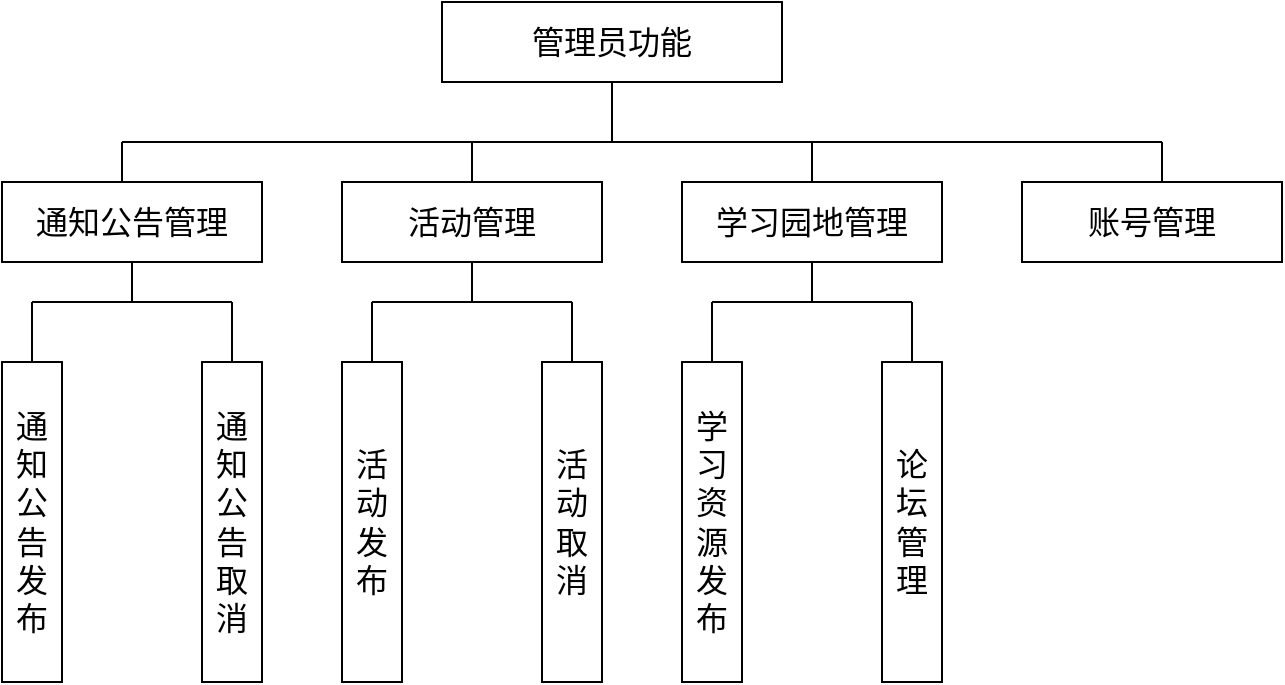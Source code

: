 <mxfile version="24.8.9">
  <diagram name="第 1 页" id="ibw0nRt0EJ_9nmziqFBH">
    <mxGraphModel dx="1007" dy="608" grid="1" gridSize="10" guides="1" tooltips="1" connect="1" arrows="1" fold="1" page="1" pageScale="1" pageWidth="827" pageHeight="1169" math="0" shadow="0">
      <root>
        <mxCell id="0" />
        <mxCell id="1" parent="0" />
        <mxCell id="CVnWLIAY--IGd7sSwKak-1" value="&lt;font style=&quot;font-size: 16px;&quot;&gt;管理员功能&lt;br&gt;&lt;/font&gt;" style="rounded=0;whiteSpace=wrap;html=1;" vertex="1" parent="1">
          <mxGeometry x="220" y="30" width="170" height="40" as="geometry" />
        </mxCell>
        <mxCell id="CVnWLIAY--IGd7sSwKak-2" value="&lt;font style=&quot;font-size: 16px;&quot;&gt;通知公告发布&lt;/font&gt;" style="rounded=0;whiteSpace=wrap;html=1;" vertex="1" parent="1">
          <mxGeometry y="210" width="30" height="160" as="geometry" />
        </mxCell>
        <mxCell id="CVnWLIAY--IGd7sSwKak-3" value="&lt;font style=&quot;font-size: 16px;&quot;&gt;活动发布&lt;/font&gt;" style="rounded=0;whiteSpace=wrap;html=1;" vertex="1" parent="1">
          <mxGeometry x="170" y="210" width="30" height="160" as="geometry" />
        </mxCell>
        <mxCell id="CVnWLIAY--IGd7sSwKak-4" value="&lt;font style=&quot;font-size: 16px;&quot;&gt;学习资源发布&lt;/font&gt;" style="rounded=0;whiteSpace=wrap;html=1;" vertex="1" parent="1">
          <mxGeometry x="340" y="210" width="30" height="160" as="geometry" />
        </mxCell>
        <mxCell id="CVnWLIAY--IGd7sSwKak-6" value="&lt;font style=&quot;font-size: 16px;&quot;&gt;通知公告管理&lt;/font&gt;" style="rounded=0;whiteSpace=wrap;html=1;" vertex="1" parent="1">
          <mxGeometry y="120" width="130" height="40" as="geometry" />
        </mxCell>
        <mxCell id="CVnWLIAY--IGd7sSwKak-7" value="&lt;font style=&quot;font-size: 16px;&quot;&gt;活动管理&lt;br&gt;&lt;/font&gt;" style="rounded=0;whiteSpace=wrap;html=1;" vertex="1" parent="1">
          <mxGeometry x="170" y="120" width="130" height="40" as="geometry" />
        </mxCell>
        <mxCell id="CVnWLIAY--IGd7sSwKak-8" value="&lt;font style=&quot;font-size: 16px;&quot;&gt;学习园地管理&lt;/font&gt;" style="rounded=0;whiteSpace=wrap;html=1;" vertex="1" parent="1">
          <mxGeometry x="340" y="120" width="130" height="40" as="geometry" />
        </mxCell>
        <mxCell id="CVnWLIAY--IGd7sSwKak-9" value="&lt;font style=&quot;font-size: 16px;&quot;&gt;账号管理&lt;/font&gt;" style="rounded=0;whiteSpace=wrap;html=1;" vertex="1" parent="1">
          <mxGeometry x="510" y="120" width="130" height="40" as="geometry" />
        </mxCell>
        <mxCell id="CVnWLIAY--IGd7sSwKak-10" value="&lt;font style=&quot;font-size: 16px;&quot;&gt;活动取消&lt;/font&gt;" style="rounded=0;whiteSpace=wrap;html=1;" vertex="1" parent="1">
          <mxGeometry x="270" y="210" width="30" height="160" as="geometry" />
        </mxCell>
        <mxCell id="CVnWLIAY--IGd7sSwKak-13" value="" style="endArrow=none;html=1;rounded=0;entryX=0.5;entryY=1;entryDx=0;entryDy=0;" edge="1" parent="1" target="CVnWLIAY--IGd7sSwKak-1">
          <mxGeometry width="50" height="50" relative="1" as="geometry">
            <mxPoint x="305" y="100" as="sourcePoint" />
            <mxPoint x="300" y="90" as="targetPoint" />
          </mxGeometry>
        </mxCell>
        <mxCell id="CVnWLIAY--IGd7sSwKak-14" value="" style="endArrow=none;html=1;rounded=0;" edge="1" parent="1">
          <mxGeometry width="50" height="50" relative="1" as="geometry">
            <mxPoint x="60" y="100" as="sourcePoint" />
            <mxPoint x="580" y="100" as="targetPoint" />
          </mxGeometry>
        </mxCell>
        <mxCell id="CVnWLIAY--IGd7sSwKak-15" value="" style="endArrow=none;html=1;rounded=0;" edge="1" parent="1">
          <mxGeometry width="50" height="50" relative="1" as="geometry">
            <mxPoint x="60" y="120" as="sourcePoint" />
            <mxPoint x="60" y="100" as="targetPoint" />
          </mxGeometry>
        </mxCell>
        <mxCell id="CVnWLIAY--IGd7sSwKak-16" value="" style="endArrow=none;html=1;rounded=0;" edge="1" parent="1">
          <mxGeometry width="50" height="50" relative="1" as="geometry">
            <mxPoint x="580" y="120" as="sourcePoint" />
            <mxPoint x="580" y="100" as="targetPoint" />
          </mxGeometry>
        </mxCell>
        <mxCell id="CVnWLIAY--IGd7sSwKak-17" value="" style="endArrow=none;html=1;rounded=0;exitX=0.5;exitY=0;exitDx=0;exitDy=0;" edge="1" parent="1" source="CVnWLIAY--IGd7sSwKak-7">
          <mxGeometry width="50" height="50" relative="1" as="geometry">
            <mxPoint x="160" y="130" as="sourcePoint" />
            <mxPoint x="235" y="100" as="targetPoint" />
          </mxGeometry>
        </mxCell>
        <mxCell id="CVnWLIAY--IGd7sSwKak-18" value="" style="endArrow=none;html=1;rounded=0;exitX=0.5;exitY=0;exitDx=0;exitDy=0;" edge="1" parent="1" source="CVnWLIAY--IGd7sSwKak-8">
          <mxGeometry width="50" height="50" relative="1" as="geometry">
            <mxPoint x="420" y="90" as="sourcePoint" />
            <mxPoint x="405" y="100" as="targetPoint" />
          </mxGeometry>
        </mxCell>
        <mxCell id="CVnWLIAY--IGd7sSwKak-25" value="" style="endArrow=none;html=1;rounded=0;entryX=0.5;entryY=1;entryDx=0;entryDy=0;" edge="1" parent="1" target="CVnWLIAY--IGd7sSwKak-7">
          <mxGeometry width="50" height="50" relative="1" as="geometry">
            <mxPoint x="235" y="180" as="sourcePoint" />
            <mxPoint x="250" y="150" as="targetPoint" />
          </mxGeometry>
        </mxCell>
        <mxCell id="CVnWLIAY--IGd7sSwKak-26" value="" style="endArrow=none;html=1;rounded=0;exitX=0.5;exitY=0;exitDx=0;exitDy=0;" edge="1" parent="1" source="CVnWLIAY--IGd7sSwKak-3">
          <mxGeometry width="50" height="50" relative="1" as="geometry">
            <mxPoint x="220" y="240" as="sourcePoint" />
            <mxPoint x="185" y="180" as="targetPoint" />
          </mxGeometry>
        </mxCell>
        <mxCell id="CVnWLIAY--IGd7sSwKak-28" value="" style="endArrow=none;html=1;rounded=0;exitX=0.5;exitY=0;exitDx=0;exitDy=0;" edge="1" parent="1">
          <mxGeometry width="50" height="50" relative="1" as="geometry">
            <mxPoint x="285" y="210" as="sourcePoint" />
            <mxPoint x="285" y="180" as="targetPoint" />
          </mxGeometry>
        </mxCell>
        <mxCell id="CVnWLIAY--IGd7sSwKak-29" value="" style="endArrow=none;html=1;rounded=0;" edge="1" parent="1">
          <mxGeometry width="50" height="50" relative="1" as="geometry">
            <mxPoint x="185" y="180" as="sourcePoint" />
            <mxPoint x="285" y="180" as="targetPoint" />
          </mxGeometry>
        </mxCell>
        <mxCell id="CVnWLIAY--IGd7sSwKak-32" value="" style="endArrow=none;html=1;rounded=0;entryX=0.5;entryY=1;entryDx=0;entryDy=0;" edge="1" parent="1">
          <mxGeometry width="50" height="50" relative="1" as="geometry">
            <mxPoint x="65" y="180" as="sourcePoint" />
            <mxPoint x="65" y="160" as="targetPoint" />
          </mxGeometry>
        </mxCell>
        <mxCell id="CVnWLIAY--IGd7sSwKak-33" value="" style="endArrow=none;html=1;rounded=0;exitX=0.5;exitY=0;exitDx=0;exitDy=0;" edge="1" parent="1">
          <mxGeometry width="50" height="50" relative="1" as="geometry">
            <mxPoint x="15" y="210" as="sourcePoint" />
            <mxPoint x="15" y="180" as="targetPoint" />
          </mxGeometry>
        </mxCell>
        <mxCell id="CVnWLIAY--IGd7sSwKak-34" value="" style="endArrow=none;html=1;rounded=0;exitX=0.5;exitY=0;exitDx=0;exitDy=0;" edge="1" parent="1">
          <mxGeometry width="50" height="50" relative="1" as="geometry">
            <mxPoint x="115" y="210" as="sourcePoint" />
            <mxPoint x="115" y="180" as="targetPoint" />
          </mxGeometry>
        </mxCell>
        <mxCell id="CVnWLIAY--IGd7sSwKak-35" value="" style="endArrow=none;html=1;rounded=0;" edge="1" parent="1">
          <mxGeometry width="50" height="50" relative="1" as="geometry">
            <mxPoint x="15" y="180" as="sourcePoint" />
            <mxPoint x="115" y="180" as="targetPoint" />
          </mxGeometry>
        </mxCell>
        <mxCell id="CVnWLIAY--IGd7sSwKak-36" value="&lt;font style=&quot;font-size: 16px;&quot;&gt;通知公告取消&lt;/font&gt;" style="rounded=0;whiteSpace=wrap;html=1;" vertex="1" parent="1">
          <mxGeometry x="100" y="210" width="30" height="160" as="geometry" />
        </mxCell>
        <mxCell id="CVnWLIAY--IGd7sSwKak-37" value="&lt;font style=&quot;font-size: 16px;&quot;&gt;论坛管理&lt;/font&gt;" style="rounded=0;whiteSpace=wrap;html=1;" vertex="1" parent="1">
          <mxGeometry x="440" y="210" width="30" height="160" as="geometry" />
        </mxCell>
        <mxCell id="CVnWLIAY--IGd7sSwKak-40" value="" style="endArrow=none;html=1;rounded=0;entryX=0.5;entryY=1;entryDx=0;entryDy=0;" edge="1" parent="1">
          <mxGeometry width="50" height="50" relative="1" as="geometry">
            <mxPoint x="405" y="180" as="sourcePoint" />
            <mxPoint x="405" y="160" as="targetPoint" />
          </mxGeometry>
        </mxCell>
        <mxCell id="CVnWLIAY--IGd7sSwKak-41" value="" style="endArrow=none;html=1;rounded=0;exitX=0.5;exitY=0;exitDx=0;exitDy=0;" edge="1" parent="1">
          <mxGeometry width="50" height="50" relative="1" as="geometry">
            <mxPoint x="355" y="210" as="sourcePoint" />
            <mxPoint x="355" y="180" as="targetPoint" />
          </mxGeometry>
        </mxCell>
        <mxCell id="CVnWLIAY--IGd7sSwKak-42" value="" style="endArrow=none;html=1;rounded=0;exitX=0.5;exitY=0;exitDx=0;exitDy=0;" edge="1" parent="1">
          <mxGeometry width="50" height="50" relative="1" as="geometry">
            <mxPoint x="455" y="210" as="sourcePoint" />
            <mxPoint x="455" y="180" as="targetPoint" />
          </mxGeometry>
        </mxCell>
        <mxCell id="CVnWLIAY--IGd7sSwKak-43" value="" style="endArrow=none;html=1;rounded=0;" edge="1" parent="1">
          <mxGeometry width="50" height="50" relative="1" as="geometry">
            <mxPoint x="355" y="180" as="sourcePoint" />
            <mxPoint x="455" y="180" as="targetPoint" />
          </mxGeometry>
        </mxCell>
      </root>
    </mxGraphModel>
  </diagram>
</mxfile>
